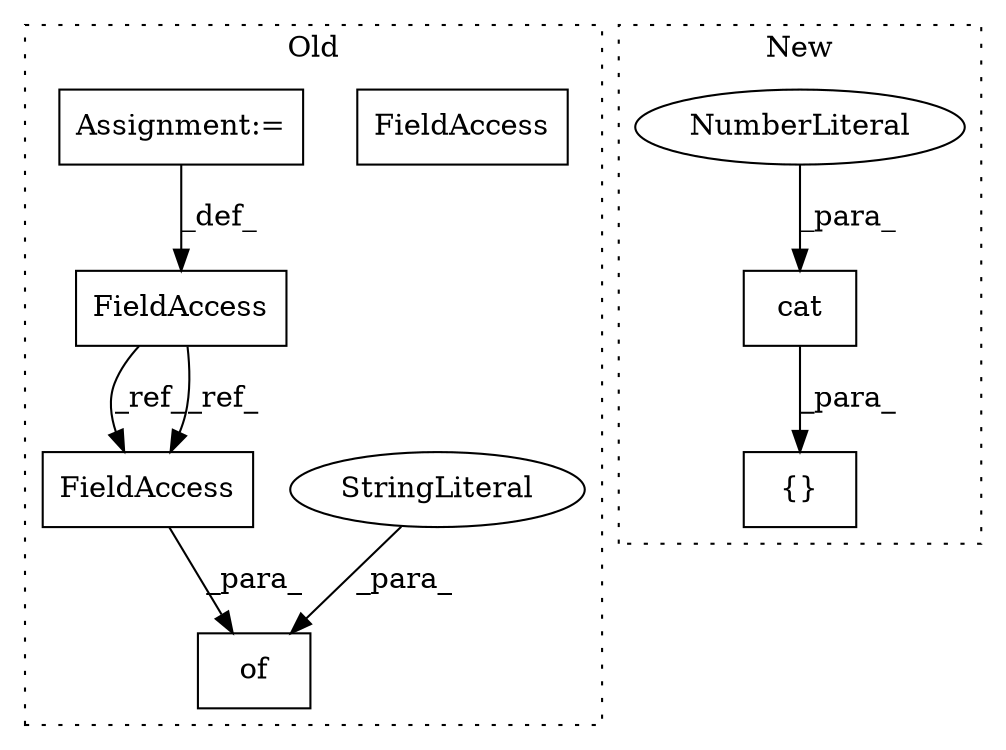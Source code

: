 digraph G {
subgraph cluster0 {
1 [label="of" a="32" s="20112,20210" l="3,1" shape="box"];
3 [label="FieldAccess" a="22" s="20198" l="12" shape="box"];
6 [label="StringLiteral" a="45" s="20115" l="15" shape="ellipse"];
7 [label="FieldAccess" a="22" s="19917" l="12" shape="box"];
8 [label="Assignment:=" a="7" s="19929" l="1" shape="box"];
9 [label="FieldAccess" a="22" s="20198" l="12" shape="box"];
label = "Old";
style="dotted";
}
subgraph cluster1 {
2 [label="cat" a="32" s="21651,21767" l="4,1" shape="box"];
4 [label="NumberLiteral" a="34" s="21766" l="1" shape="ellipse"];
5 [label="{}" a="4" s="22097,22158" l="1,1" shape="box"];
label = "New";
style="dotted";
}
2 -> 5 [label="_para_"];
4 -> 2 [label="_para_"];
6 -> 1 [label="_para_"];
7 -> 9 [label="_ref_"];
7 -> 9 [label="_ref_"];
8 -> 7 [label="_def_"];
9 -> 1 [label="_para_"];
}